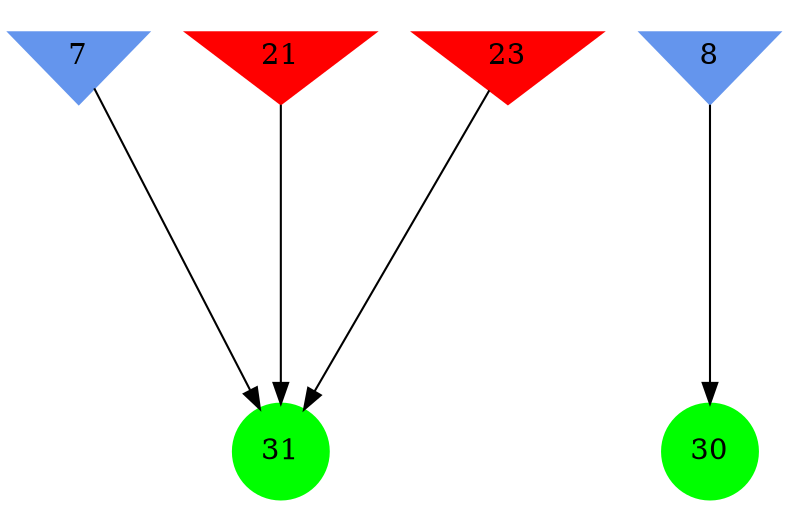 digraph brain {
	ranksep=2.0;
	7 [shape=invtriangle,style=filled,color=cornflowerblue];
	8 [shape=invtriangle,style=filled,color=cornflowerblue];
	21 [shape=invtriangle,style=filled,color=red];
	23 [shape=invtriangle,style=filled,color=red];
	30 [shape=circle,style=filled,color=green];
	31 [shape=circle,style=filled,color=green];
	8	->	30;
	7	->	31;
	23	->	31;
	21	->	31;
	{ rank=same; 7; 8; 21; 23; }
	{ rank=same; }
	{ rank=same; 30; 31; }
}
